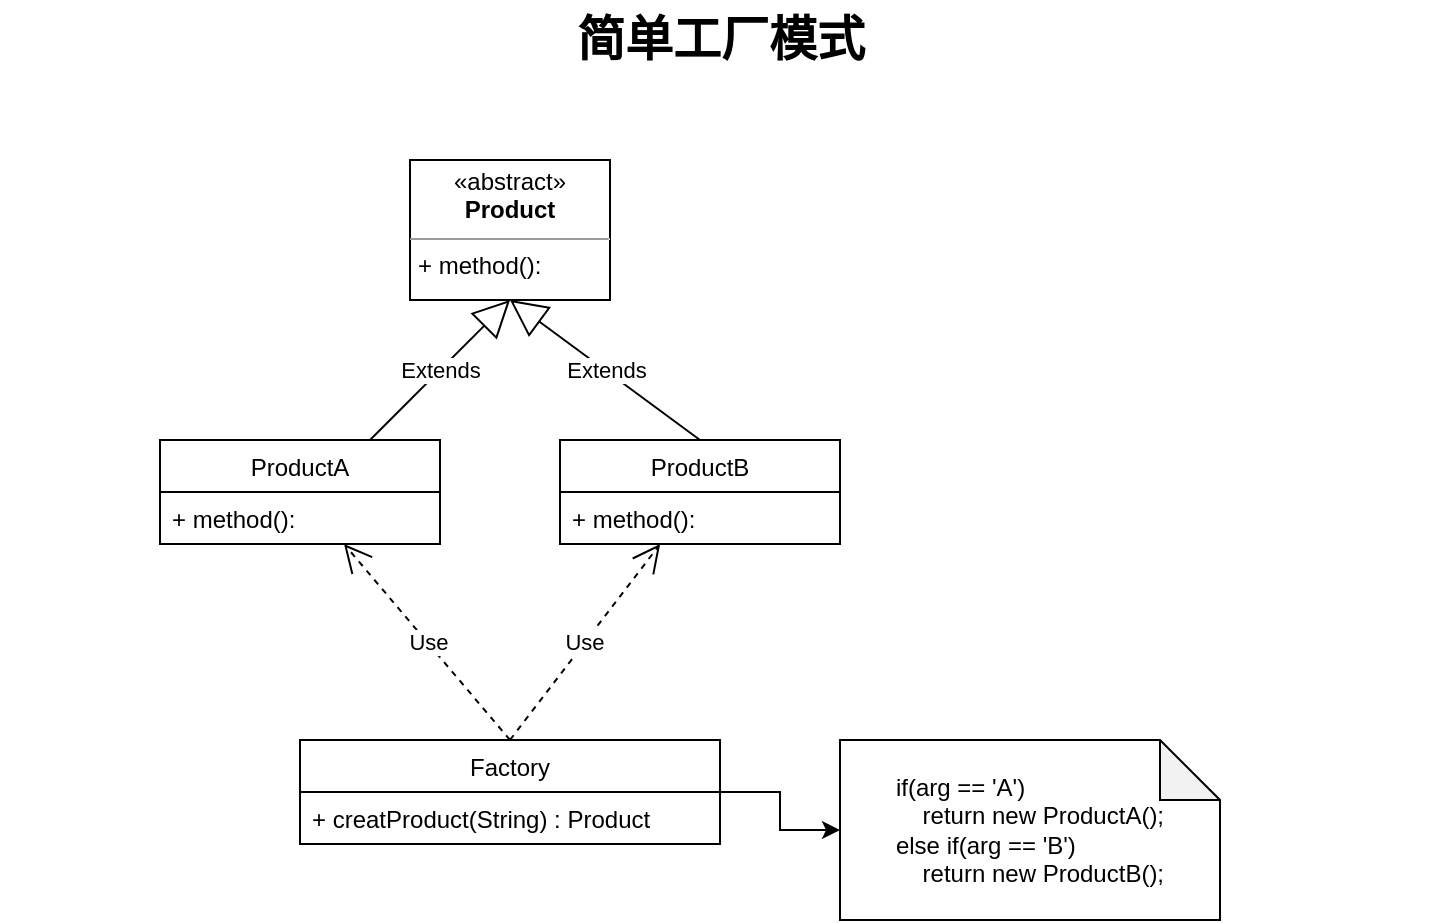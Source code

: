 <mxfile version="14.3.0" type="github">
  <diagram name="Page-1" id="929967ad-93f9-6ef4-fab6-5d389245f69c">
    <mxGraphModel dx="920" dy="480" grid="1" gridSize="10" guides="1" tooltips="1" connect="1" arrows="1" fold="1" page="1" pageScale="1.5" pageWidth="827" pageHeight="1169" background="none" math="0" shadow="0">
      <root>
        <mxCell id="0" style=";html=1;" />
        <mxCell id="1" style=";html=1;" parent="0" />
        <mxCell id="1672d66443f91eb5-23" value="简单工厂模式" style="text;strokeColor=none;fillColor=none;html=1;fontSize=24;fontStyle=1;verticalAlign=middle;align=center;" parent="1" vertex="1">
          <mxGeometry x="260" y="80" width="720" height="40" as="geometry" />
        </mxCell>
        <mxCell id="KMIrgqlSHhkhf6K1Kq1s-23" style="edgeStyle=orthogonalEdgeStyle;rounded=0;orthogonalLoop=1;jettySize=auto;html=1;entryX=0;entryY=0.5;entryDx=0;entryDy=0;entryPerimeter=0;" parent="1" source="KMIrgqlSHhkhf6K1Kq1s-1" target="KMIrgqlSHhkhf6K1Kq1s-13" edge="1">
          <mxGeometry relative="1" as="geometry" />
        </mxCell>
        <mxCell id="KMIrgqlSHhkhf6K1Kq1s-1" value="Factory" style="swimlane;fontStyle=0;childLayout=stackLayout;horizontal=1;startSize=26;fillColor=none;horizontalStack=0;resizeParent=1;resizeParentMax=0;resizeLast=0;collapsible=1;marginBottom=0;" parent="1" vertex="1">
          <mxGeometry x="410" y="450" width="210" height="52" as="geometry">
            <mxRectangle x="450" y="300" width="70" height="26" as="alternateBounds" />
          </mxGeometry>
        </mxCell>
        <mxCell id="KMIrgqlSHhkhf6K1Kq1s-2" value="+ creatProduct(String) : Product " style="text;strokeColor=none;fillColor=none;align=left;verticalAlign=top;spacingLeft=4;spacingRight=4;overflow=hidden;rotatable=0;points=[[0,0.5],[1,0.5]];portConstraint=eastwest;" parent="KMIrgqlSHhkhf6K1Kq1s-1" vertex="1">
          <mxGeometry y="26" width="210" height="26" as="geometry" />
        </mxCell>
        <mxCell id="KMIrgqlSHhkhf6K1Kq1s-6" value="&lt;p style=&quot;margin: 0px ; margin-top: 4px ; text-align: center&quot;&gt;«abstract»&lt;br&gt;&lt;b&gt;Product&lt;/b&gt;&lt;/p&gt;&lt;hr size=&quot;1&quot;&gt;&lt;p style=&quot;margin: 0px ; margin-left: 4px&quot;&gt;+ method():&amp;nbsp;&lt;/p&gt;" style="verticalAlign=top;align=left;overflow=fill;fontSize=12;fontFamily=Helvetica;html=1;" parent="1" vertex="1">
          <mxGeometry x="465" y="160" width="100" height="70" as="geometry" />
        </mxCell>
        <mxCell id="KMIrgqlSHhkhf6K1Kq1s-7" value="ProductA" style="swimlane;fontStyle=0;childLayout=stackLayout;horizontal=1;startSize=26;fillColor=none;horizontalStack=0;resizeParent=1;resizeParentMax=0;resizeLast=0;collapsible=1;marginBottom=0;" parent="1" vertex="1">
          <mxGeometry x="340" y="300" width="140" height="52" as="geometry" />
        </mxCell>
        <mxCell id="KMIrgqlSHhkhf6K1Kq1s-8" value="+ method():" style="text;strokeColor=none;fillColor=none;align=left;verticalAlign=top;spacingLeft=4;spacingRight=4;overflow=hidden;rotatable=0;points=[[0,0.5],[1,0.5]];portConstraint=eastwest;" parent="KMIrgqlSHhkhf6K1Kq1s-7" vertex="1">
          <mxGeometry y="26" width="140" height="26" as="geometry" />
        </mxCell>
        <mxCell id="KMIrgqlSHhkhf6K1Kq1s-11" value="ProductB" style="swimlane;fontStyle=0;childLayout=stackLayout;horizontal=1;startSize=26;fillColor=none;horizontalStack=0;resizeParent=1;resizeParentMax=0;resizeLast=0;collapsible=1;marginBottom=0;" parent="1" vertex="1">
          <mxGeometry x="540" y="300" width="140" height="52" as="geometry" />
        </mxCell>
        <mxCell id="KMIrgqlSHhkhf6K1Kq1s-12" value="+ method():" style="text;strokeColor=none;fillColor=none;align=left;verticalAlign=top;spacingLeft=4;spacingRight=4;overflow=hidden;rotatable=0;points=[[0,0.5],[1,0.5]];portConstraint=eastwest;" parent="KMIrgqlSHhkhf6K1Kq1s-11" vertex="1">
          <mxGeometry y="26" width="140" height="26" as="geometry" />
        </mxCell>
        <mxCell id="KMIrgqlSHhkhf6K1Kq1s-13" value="&lt;div style=&quot;text-align: left&quot;&gt;&lt;span&gt;if(arg == &#39;A&#39;)&lt;/span&gt;&lt;/div&gt;&lt;div style=&quot;text-align: left&quot;&gt;&lt;span&gt;&amp;nbsp; &amp;nbsp; return new ProductA();&lt;/span&gt;&lt;/div&gt;&lt;div style=&quot;text-align: left&quot;&gt;&lt;div&gt;else if(arg == &#39;B&#39;)&lt;/div&gt;&lt;div&gt;&amp;nbsp; &amp;nbsp; return new ProductB();&lt;/div&gt;&lt;/div&gt;" style="shape=note;whiteSpace=wrap;html=1;backgroundOutline=1;darkOpacity=0.05;" parent="1" vertex="1">
          <mxGeometry x="680" y="450" width="190" height="90" as="geometry" />
        </mxCell>
        <mxCell id="KMIrgqlSHhkhf6K1Kq1s-15" value="Extends" style="endArrow=block;endSize=16;endFill=0;html=1;entryX=0.5;entryY=1;entryDx=0;entryDy=0;exitX=0.75;exitY=0;exitDx=0;exitDy=0;" parent="1" source="KMIrgqlSHhkhf6K1Kq1s-7" target="KMIrgqlSHhkhf6K1Kq1s-6" edge="1">
          <mxGeometry width="160" relative="1" as="geometry">
            <mxPoint x="380" y="250" as="sourcePoint" />
            <mxPoint x="540" y="250" as="targetPoint" />
          </mxGeometry>
        </mxCell>
        <mxCell id="KMIrgqlSHhkhf6K1Kq1s-16" value="Extends" style="endArrow=block;endSize=16;endFill=0;html=1;entryX=0.5;entryY=1;entryDx=0;entryDy=0;exitX=0.5;exitY=0;exitDx=0;exitDy=0;" parent="1" source="KMIrgqlSHhkhf6K1Kq1s-11" target="KMIrgqlSHhkhf6K1Kq1s-6" edge="1">
          <mxGeometry width="160" relative="1" as="geometry">
            <mxPoint x="420" y="280" as="sourcePoint" />
            <mxPoint x="530" y="240" as="targetPoint" />
          </mxGeometry>
        </mxCell>
        <mxCell id="KMIrgqlSHhkhf6K1Kq1s-18" value="Use" style="endArrow=open;endSize=12;dashed=1;html=1;exitX=0.5;exitY=0;exitDx=0;exitDy=0;" parent="1" source="KMIrgqlSHhkhf6K1Kq1s-1" target="KMIrgqlSHhkhf6K1Kq1s-11" edge="1">
          <mxGeometry width="160" relative="1" as="geometry">
            <mxPoint x="460" y="360" as="sourcePoint" />
            <mxPoint x="630" y="390" as="targetPoint" />
          </mxGeometry>
        </mxCell>
        <mxCell id="KMIrgqlSHhkhf6K1Kq1s-19" value="Use" style="endArrow=open;endSize=12;dashed=1;html=1;exitX=0.5;exitY=0;exitDx=0;exitDy=0;" parent="1" source="KMIrgqlSHhkhf6K1Kq1s-1" target="KMIrgqlSHhkhf6K1Kq1s-7" edge="1">
          <mxGeometry width="160" relative="1" as="geometry">
            <mxPoint x="530" y="470" as="sourcePoint" />
            <mxPoint x="618.6" y="361.662" as="targetPoint" />
          </mxGeometry>
        </mxCell>
      </root>
    </mxGraphModel>
  </diagram>
</mxfile>
